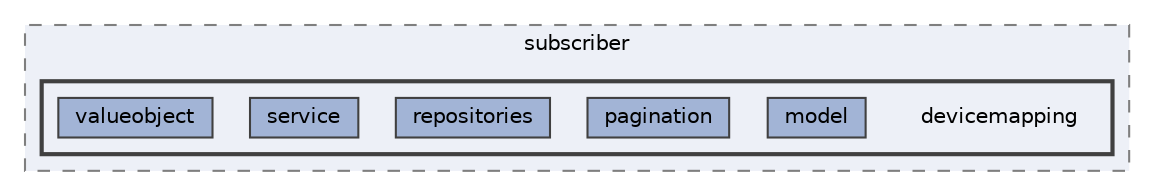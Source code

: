digraph "repository/brm-subscriber/src/main/java/com/sterlite/cal/brm/subscriber/devicemapping"
{
 // LATEX_PDF_SIZE
  bgcolor="transparent";
  edge [fontname=Helvetica,fontsize=10,labelfontname=Helvetica,labelfontsize=10];
  node [fontname=Helvetica,fontsize=10,shape=box,height=0.2,width=0.4];
  compound=true
  subgraph clusterdir_337b65853da60742edd2f04708539229 {
    graph [ bgcolor="#edf0f7", pencolor="grey50", label="subscriber", fontname=Helvetica,fontsize=10 style="filled,dashed", URL="dir_337b65853da60742edd2f04708539229.html",tooltip=""]
  subgraph clusterdir_17982310c061da4ff2e49b94d35e4a84 {
    graph [ bgcolor="#edf0f7", pencolor="grey25", label="", fontname=Helvetica,fontsize=10 style="filled,bold", URL="dir_17982310c061da4ff2e49b94d35e4a84.html",tooltip=""]
    dir_17982310c061da4ff2e49b94d35e4a84 [shape=plaintext, label="devicemapping"];
  dir_abefb6c92fd4e5cf0ba33482d7e0bd43 [label="model", fillcolor="#a2b4d6", color="grey25", style="filled", URL="dir_abefb6c92fd4e5cf0ba33482d7e0bd43.html",tooltip=""];
  dir_60d1e36546534af8ca03236a2bbfa770 [label="pagination", fillcolor="#a2b4d6", color="grey25", style="filled", URL="dir_60d1e36546534af8ca03236a2bbfa770.html",tooltip=""];
  dir_b49536835140c93b7d45d263de2088fa [label="repositories", fillcolor="#a2b4d6", color="grey25", style="filled", URL="dir_b49536835140c93b7d45d263de2088fa.html",tooltip=""];
  dir_4dbe38b983b4424c61bbf982d7400bd0 [label="service", fillcolor="#a2b4d6", color="grey25", style="filled", URL="dir_4dbe38b983b4424c61bbf982d7400bd0.html",tooltip=""];
  dir_f66f50b7447b04e7bd6acd8659ace2c4 [label="valueobject", fillcolor="#a2b4d6", color="grey25", style="filled", URL="dir_f66f50b7447b04e7bd6acd8659ace2c4.html",tooltip=""];
  }
  }
}
